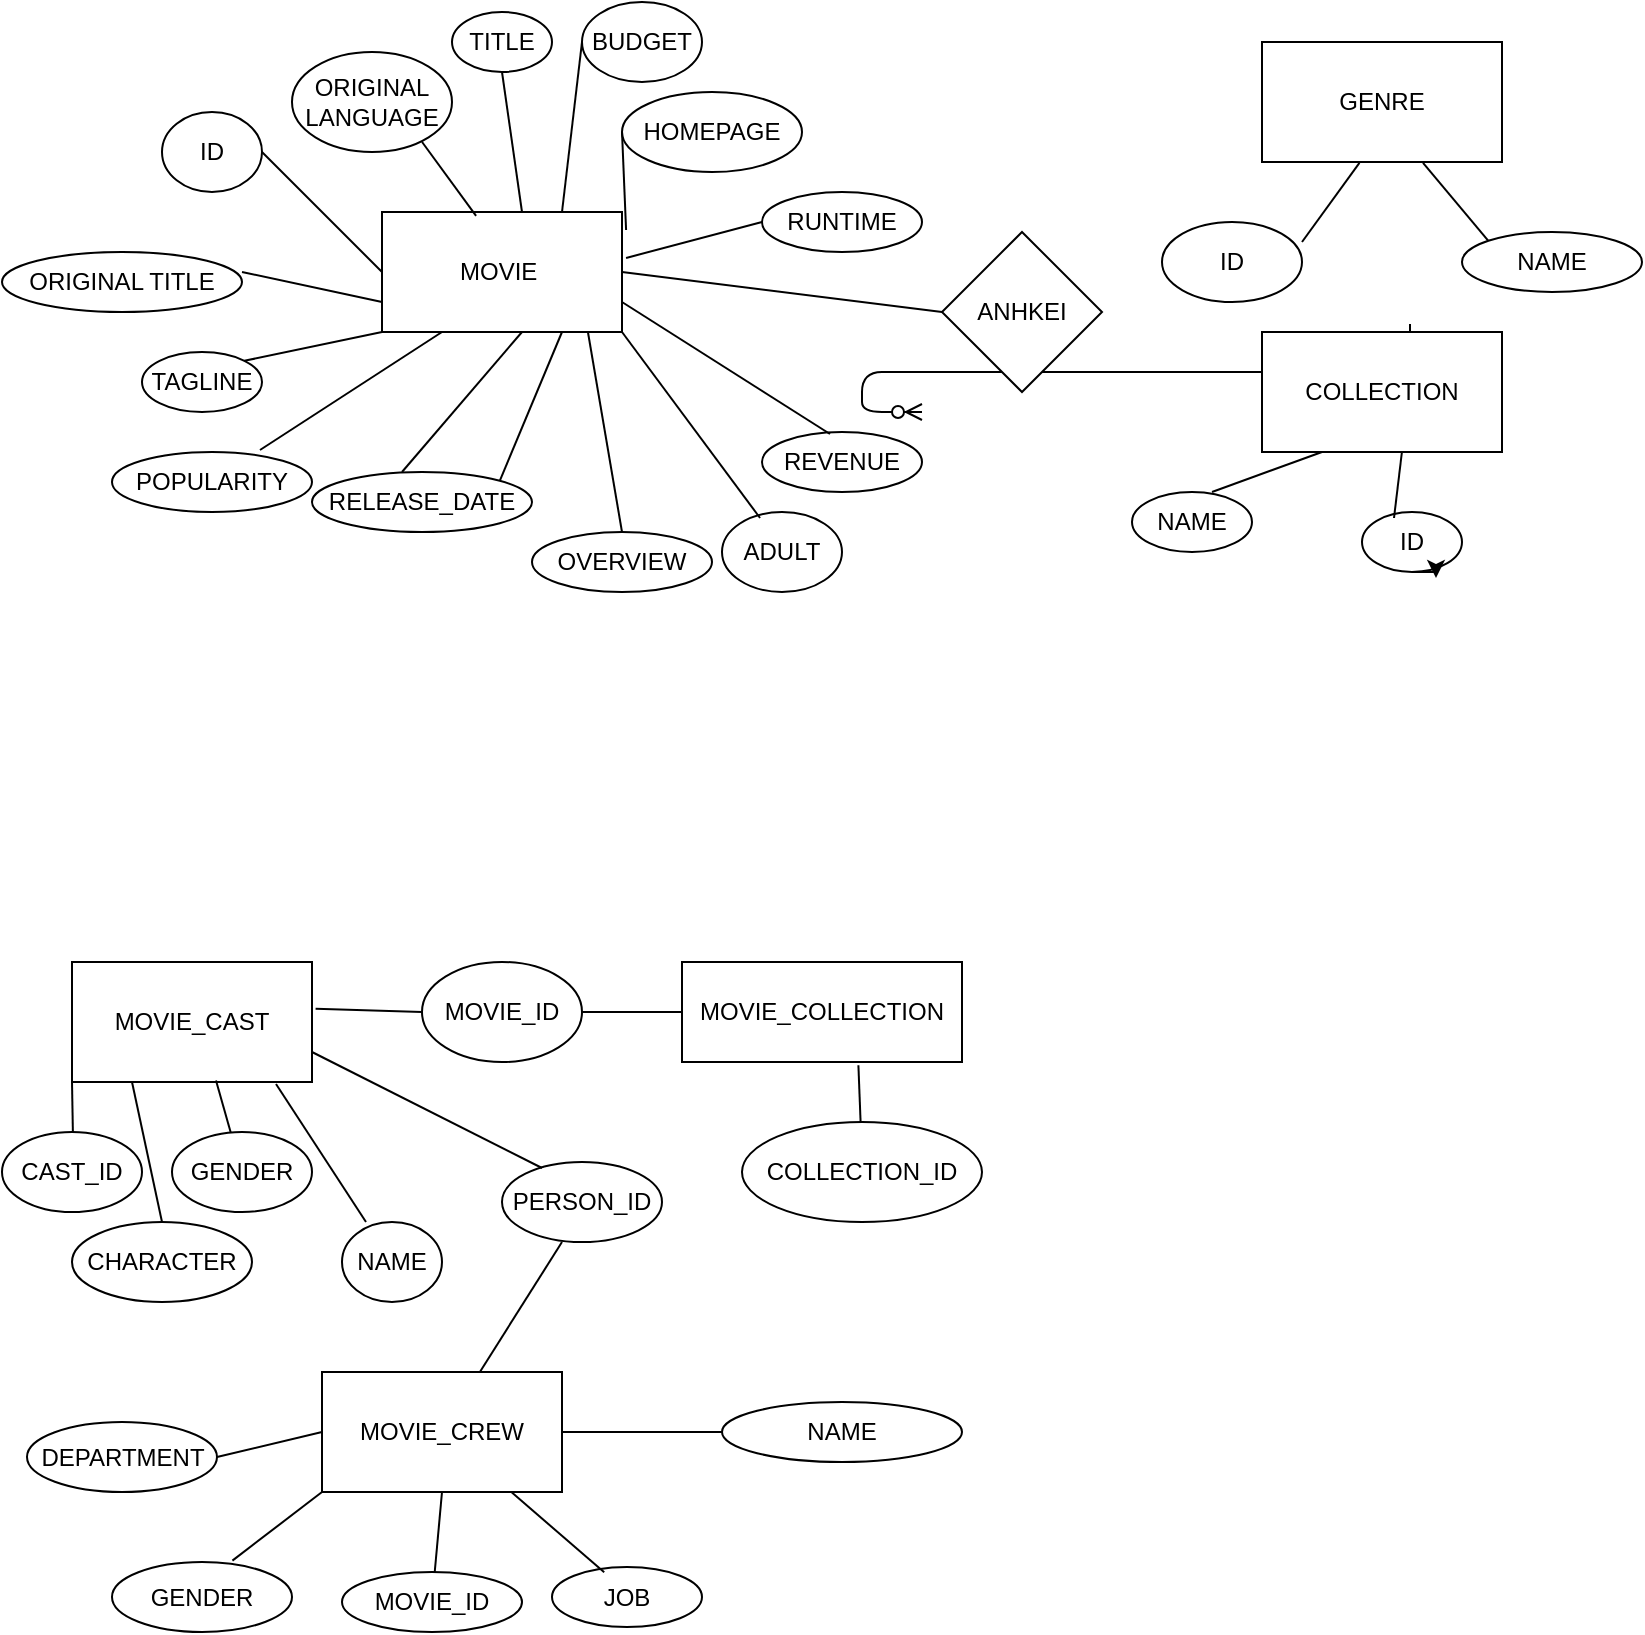 <mxfile version="18.0.3" type="github">
  <diagram id="R2lEEEUBdFMjLlhIrx00" name="Page-1">
    <mxGraphModel dx="1673" dy="896" grid="1" gridSize="10" guides="1" tooltips="1" connect="1" arrows="1" fold="1" page="1" pageScale="1" pageWidth="850" pageHeight="1100" math="0" shadow="0" extFonts="Permanent Marker^https://fonts.googleapis.com/css?family=Permanent+Marker">
      <root>
        <mxCell id="0" />
        <mxCell id="1" parent="0" />
        <mxCell id="C-vyLk0tnHw3VtMMgP7b-12" value="" style="edgeStyle=entityRelationEdgeStyle;endArrow=ERzeroToMany;startArrow=ERone;endFill=1;startFill=0;" parent="1" target="C-vyLk0tnHw3VtMMgP7b-17" edge="1">
          <mxGeometry width="100" height="100" relative="1" as="geometry">
            <mxPoint x="700" y="165" as="sourcePoint" />
            <mxPoint x="460" y="205" as="targetPoint" />
          </mxGeometry>
        </mxCell>
        <mxCell id="5iUK_qK8FwpwGGYTWvAY-1" value="MOVIE&amp;nbsp;" style="rounded=0;whiteSpace=wrap;html=1;" vertex="1" parent="1">
          <mxGeometry x="190" y="105" width="120" height="60" as="geometry" />
        </mxCell>
        <mxCell id="5iUK_qK8FwpwGGYTWvAY-2" value="ID" style="ellipse;whiteSpace=wrap;html=1;" vertex="1" parent="1">
          <mxGeometry x="80" y="55" width="50" height="40" as="geometry" />
        </mxCell>
        <mxCell id="5iUK_qK8FwpwGGYTWvAY-3" value="ADULT" style="ellipse;whiteSpace=wrap;html=1;" vertex="1" parent="1">
          <mxGeometry x="360" y="255" width="60" height="40" as="geometry" />
        </mxCell>
        <mxCell id="5iUK_qK8FwpwGGYTWvAY-5" style="edgeStyle=orthogonalEdgeStyle;rounded=0;orthogonalLoop=1;jettySize=auto;html=1;exitX=0.5;exitY=1;exitDx=0;exitDy=0;" edge="1" parent="1" source="5iUK_qK8FwpwGGYTWvAY-2" target="5iUK_qK8FwpwGGYTWvAY-2">
          <mxGeometry relative="1" as="geometry" />
        </mxCell>
        <mxCell id="5iUK_qK8FwpwGGYTWvAY-6" value="BUDGET" style="ellipse;whiteSpace=wrap;html=1;" vertex="1" parent="1">
          <mxGeometry x="290" width="60" height="40" as="geometry" />
        </mxCell>
        <mxCell id="5iUK_qK8FwpwGGYTWvAY-7" value="HOMEPAGE" style="ellipse;whiteSpace=wrap;html=1;" vertex="1" parent="1">
          <mxGeometry x="310" y="45" width="90" height="40" as="geometry" />
        </mxCell>
        <mxCell id="5iUK_qK8FwpwGGYTWvAY-8" value="ORIGINAL LANGUAGE" style="ellipse;whiteSpace=wrap;html=1;" vertex="1" parent="1">
          <mxGeometry x="145" y="25" width="80" height="50" as="geometry" />
        </mxCell>
        <mxCell id="5iUK_qK8FwpwGGYTWvAY-9" value="ORIGINAL TITLE" style="ellipse;whiteSpace=wrap;html=1;" vertex="1" parent="1">
          <mxGeometry y="125" width="120" height="30" as="geometry" />
        </mxCell>
        <mxCell id="5iUK_qK8FwpwGGYTWvAY-10" value="TITLE" style="ellipse;whiteSpace=wrap;html=1;" vertex="1" parent="1">
          <mxGeometry x="225" y="5" width="50" height="30" as="geometry" />
        </mxCell>
        <mxCell id="5iUK_qK8FwpwGGYTWvAY-11" value="TAGLINE" style="ellipse;whiteSpace=wrap;html=1;" vertex="1" parent="1">
          <mxGeometry x="70" y="175" width="60" height="30" as="geometry" />
        </mxCell>
        <mxCell id="5iUK_qK8FwpwGGYTWvAY-12" value="OVERVIEW" style="ellipse;whiteSpace=wrap;html=1;" vertex="1" parent="1">
          <mxGeometry x="265" y="265" width="90" height="30" as="geometry" />
        </mxCell>
        <mxCell id="5iUK_qK8FwpwGGYTWvAY-13" value="POPULARITY" style="ellipse;whiteSpace=wrap;html=1;" vertex="1" parent="1">
          <mxGeometry x="55" y="225" width="100" height="30" as="geometry" />
        </mxCell>
        <mxCell id="5iUK_qK8FwpwGGYTWvAY-14" value="RELEASE_DATE" style="ellipse;whiteSpace=wrap;html=1;" vertex="1" parent="1">
          <mxGeometry x="155" y="235" width="110" height="30" as="geometry" />
        </mxCell>
        <mxCell id="5iUK_qK8FwpwGGYTWvAY-15" value="REVENUE" style="ellipse;whiteSpace=wrap;html=1;" vertex="1" parent="1">
          <mxGeometry x="380" y="215" width="80" height="30" as="geometry" />
        </mxCell>
        <mxCell id="5iUK_qK8FwpwGGYTWvAY-16" value="RUNTIME" style="ellipse;whiteSpace=wrap;html=1;" vertex="1" parent="1">
          <mxGeometry x="380" y="95" width="80" height="30" as="geometry" />
        </mxCell>
        <mxCell id="5iUK_qK8FwpwGGYTWvAY-22" value="" style="endArrow=none;html=1;rounded=0;exitX=1;exitY=0;exitDx=0;exitDy=0;entryX=0;entryY=1;entryDx=0;entryDy=0;" edge="1" parent="1" source="5iUK_qK8FwpwGGYTWvAY-11" target="5iUK_qK8FwpwGGYTWvAY-1">
          <mxGeometry width="50" height="50" relative="1" as="geometry">
            <mxPoint x="200" y="235" as="sourcePoint" />
            <mxPoint x="250" y="185" as="targetPoint" />
          </mxGeometry>
        </mxCell>
        <mxCell id="5iUK_qK8FwpwGGYTWvAY-23" value="" style="endArrow=none;html=1;rounded=0;exitX=0.5;exitY=1;exitDx=0;exitDy=0;" edge="1" parent="1" source="5iUK_qK8FwpwGGYTWvAY-10">
          <mxGeometry width="50" height="50" relative="1" as="geometry">
            <mxPoint x="270" y="45" as="sourcePoint" />
            <mxPoint x="260" y="105" as="targetPoint" />
          </mxGeometry>
        </mxCell>
        <mxCell id="5iUK_qK8FwpwGGYTWvAY-24" value="" style="endArrow=none;html=1;rounded=0;exitX=0.317;exitY=0.075;exitDx=0;exitDy=0;exitPerimeter=0;entryX=1;entryY=1;entryDx=0;entryDy=0;" edge="1" parent="1" source="5iUK_qK8FwpwGGYTWvAY-3" target="5iUK_qK8FwpwGGYTWvAY-1">
          <mxGeometry width="50" height="50" relative="1" as="geometry">
            <mxPoint x="200" y="235" as="sourcePoint" />
            <mxPoint x="250" y="185" as="targetPoint" />
          </mxGeometry>
        </mxCell>
        <mxCell id="5iUK_qK8FwpwGGYTWvAY-25" value="" style="endArrow=none;html=1;rounded=0;entryX=1;entryY=0.75;entryDx=0;entryDy=0;exitX=0.425;exitY=0.033;exitDx=0;exitDy=0;exitPerimeter=0;" edge="1" parent="1" source="5iUK_qK8FwpwGGYTWvAY-15" target="5iUK_qK8FwpwGGYTWvAY-1">
          <mxGeometry width="50" height="50" relative="1" as="geometry">
            <mxPoint x="200" y="235" as="sourcePoint" />
            <mxPoint x="250" y="185" as="targetPoint" />
          </mxGeometry>
        </mxCell>
        <mxCell id="5iUK_qK8FwpwGGYTWvAY-26" value="" style="endArrow=none;html=1;rounded=0;exitX=0.74;exitY=-0.033;exitDx=0;exitDy=0;exitPerimeter=0;entryX=0.25;entryY=1;entryDx=0;entryDy=0;" edge="1" parent="1" source="5iUK_qK8FwpwGGYTWvAY-13" target="5iUK_qK8FwpwGGYTWvAY-1">
          <mxGeometry width="50" height="50" relative="1" as="geometry">
            <mxPoint x="200" y="235" as="sourcePoint" />
            <mxPoint x="250" y="185" as="targetPoint" />
          </mxGeometry>
        </mxCell>
        <mxCell id="5iUK_qK8FwpwGGYTWvAY-27" value="" style="endArrow=none;html=1;rounded=0;entryX=0.75;entryY=1;entryDx=0;entryDy=0;exitX=1;exitY=0;exitDx=0;exitDy=0;" edge="1" parent="1" source="5iUK_qK8FwpwGGYTWvAY-14" target="5iUK_qK8FwpwGGYTWvAY-1">
          <mxGeometry width="50" height="50" relative="1" as="geometry">
            <mxPoint x="200" y="235" as="sourcePoint" />
            <mxPoint x="250" y="185" as="targetPoint" />
          </mxGeometry>
        </mxCell>
        <mxCell id="5iUK_qK8FwpwGGYTWvAY-28" value="" style="endArrow=none;html=1;rounded=0;entryX=1.017;entryY=0.383;entryDx=0;entryDy=0;entryPerimeter=0;" edge="1" parent="1" target="5iUK_qK8FwpwGGYTWvAY-1">
          <mxGeometry width="50" height="50" relative="1" as="geometry">
            <mxPoint x="380" y="110" as="sourcePoint" />
            <mxPoint x="250" y="185" as="targetPoint" />
          </mxGeometry>
        </mxCell>
        <mxCell id="5iUK_qK8FwpwGGYTWvAY-29" value="" style="endArrow=none;html=1;rounded=0;entryX=0;entryY=0.5;entryDx=0;entryDy=0;exitX=1;exitY=0.5;exitDx=0;exitDy=0;" edge="1" parent="1" source="5iUK_qK8FwpwGGYTWvAY-2" target="5iUK_qK8FwpwGGYTWvAY-1">
          <mxGeometry width="50" height="50" relative="1" as="geometry">
            <mxPoint x="200" y="235" as="sourcePoint" />
            <mxPoint x="250" y="185" as="targetPoint" />
          </mxGeometry>
        </mxCell>
        <mxCell id="5iUK_qK8FwpwGGYTWvAY-30" value="" style="endArrow=none;html=1;rounded=0;entryX=0;entryY=0.75;entryDx=0;entryDy=0;" edge="1" parent="1" target="5iUK_qK8FwpwGGYTWvAY-1">
          <mxGeometry width="50" height="50" relative="1" as="geometry">
            <mxPoint x="120" y="135" as="sourcePoint" />
            <mxPoint x="180" y="145" as="targetPoint" />
          </mxGeometry>
        </mxCell>
        <mxCell id="5iUK_qK8FwpwGGYTWvAY-31" value="" style="endArrow=none;html=1;rounded=0;entryX=0;entryY=0.5;entryDx=0;entryDy=0;exitX=0.75;exitY=0;exitDx=0;exitDy=0;" edge="1" parent="1" source="5iUK_qK8FwpwGGYTWvAY-1" target="5iUK_qK8FwpwGGYTWvAY-6">
          <mxGeometry width="50" height="50" relative="1" as="geometry">
            <mxPoint x="200" y="335" as="sourcePoint" />
            <mxPoint x="250" y="285" as="targetPoint" />
          </mxGeometry>
        </mxCell>
        <mxCell id="5iUK_qK8FwpwGGYTWvAY-32" value="" style="endArrow=none;html=1;rounded=0;entryX=0;entryY=0.5;entryDx=0;entryDy=0;exitX=1.017;exitY=0.15;exitDx=0;exitDy=0;exitPerimeter=0;" edge="1" parent="1" source="5iUK_qK8FwpwGGYTWvAY-1" target="5iUK_qK8FwpwGGYTWvAY-7">
          <mxGeometry width="50" height="50" relative="1" as="geometry">
            <mxPoint x="200" y="335" as="sourcePoint" />
            <mxPoint x="250" y="285" as="targetPoint" />
          </mxGeometry>
        </mxCell>
        <mxCell id="5iUK_qK8FwpwGGYTWvAY-33" value="" style="endArrow=none;html=1;rounded=0;" edge="1" parent="1">
          <mxGeometry width="50" height="50" relative="1" as="geometry">
            <mxPoint x="200" y="235" as="sourcePoint" />
            <mxPoint x="260" y="165" as="targetPoint" />
          </mxGeometry>
        </mxCell>
        <mxCell id="5iUK_qK8FwpwGGYTWvAY-35" value="" style="endArrow=none;html=1;rounded=0;entryX=0.5;entryY=0;entryDx=0;entryDy=0;exitX=0.858;exitY=1;exitDx=0;exitDy=0;exitPerimeter=0;" edge="1" parent="1" source="5iUK_qK8FwpwGGYTWvAY-1" target="5iUK_qK8FwpwGGYTWvAY-12">
          <mxGeometry width="50" height="50" relative="1" as="geometry">
            <mxPoint x="200" y="235" as="sourcePoint" />
            <mxPoint x="250" y="185" as="targetPoint" />
          </mxGeometry>
        </mxCell>
        <mxCell id="5iUK_qK8FwpwGGYTWvAY-36" value="" style="endArrow=none;html=1;rounded=0;entryX=0.813;entryY=0.9;entryDx=0;entryDy=0;entryPerimeter=0;exitX=0.392;exitY=0.033;exitDx=0;exitDy=0;exitPerimeter=0;" edge="1" parent="1" source="5iUK_qK8FwpwGGYTWvAY-1" target="5iUK_qK8FwpwGGYTWvAY-8">
          <mxGeometry width="50" height="50" relative="1" as="geometry">
            <mxPoint x="200" y="235" as="sourcePoint" />
            <mxPoint x="250" y="185" as="targetPoint" />
          </mxGeometry>
        </mxCell>
        <mxCell id="5iUK_qK8FwpwGGYTWvAY-37" value="COLLECTION" style="rounded=0;whiteSpace=wrap;html=1;" vertex="1" parent="1">
          <mxGeometry x="630" y="165" width="120" height="60" as="geometry" />
        </mxCell>
        <mxCell id="5iUK_qK8FwpwGGYTWvAY-38" value="ID" style="ellipse;whiteSpace=wrap;html=1;" vertex="1" parent="1">
          <mxGeometry x="680" y="255" width="50" height="30" as="geometry" />
        </mxCell>
        <mxCell id="5iUK_qK8FwpwGGYTWvAY-39" value="NAME" style="ellipse;whiteSpace=wrap;html=1;" vertex="1" parent="1">
          <mxGeometry x="565" y="245" width="60" height="30" as="geometry" />
        </mxCell>
        <mxCell id="5iUK_qK8FwpwGGYTWvAY-40" value="" style="endArrow=none;html=1;rounded=0;exitX=0.5;exitY=0;exitDx=0;exitDy=0;entryX=0.25;entryY=1;entryDx=0;entryDy=0;" edge="1" parent="1" target="5iUK_qK8FwpwGGYTWvAY-37">
          <mxGeometry width="50" height="50" relative="1" as="geometry">
            <mxPoint x="605" y="245" as="sourcePoint" />
            <mxPoint x="675" y="155" as="targetPoint" />
          </mxGeometry>
        </mxCell>
        <mxCell id="5iUK_qK8FwpwGGYTWvAY-42" style="edgeStyle=orthogonalEdgeStyle;rounded=0;orthogonalLoop=1;jettySize=auto;html=1;exitX=0.5;exitY=1;exitDx=0;exitDy=0;" edge="1" parent="1" source="5iUK_qK8FwpwGGYTWvAY-38" target="5iUK_qK8FwpwGGYTWvAY-38">
          <mxGeometry relative="1" as="geometry" />
        </mxCell>
        <mxCell id="5iUK_qK8FwpwGGYTWvAY-43" value="" style="endArrow=none;html=1;rounded=0;exitX=0.583;exitY=1;exitDx=0;exitDy=0;entryX=0.32;entryY=0.1;entryDx=0;entryDy=0;exitPerimeter=0;entryPerimeter=0;" edge="1" parent="1" source="5iUK_qK8FwpwGGYTWvAY-37" target="5iUK_qK8FwpwGGYTWvAY-38">
          <mxGeometry width="50" height="50" relative="1" as="geometry">
            <mxPoint x="625" y="205" as="sourcePoint" />
            <mxPoint x="685" y="245" as="targetPoint" />
          </mxGeometry>
        </mxCell>
        <mxCell id="5iUK_qK8FwpwGGYTWvAY-44" style="edgeStyle=orthogonalEdgeStyle;rounded=0;orthogonalLoop=1;jettySize=auto;html=1;exitX=0.5;exitY=1;exitDx=0;exitDy=0;entryX=0.74;entryY=1.1;entryDx=0;entryDy=0;entryPerimeter=0;" edge="1" parent="1" source="5iUK_qK8FwpwGGYTWvAY-38" target="5iUK_qK8FwpwGGYTWvAY-38">
          <mxGeometry relative="1" as="geometry" />
        </mxCell>
        <mxCell id="5iUK_qK8FwpwGGYTWvAY-45" value="ANHKEI" style="rhombus;whiteSpace=wrap;html=1;" vertex="1" parent="1">
          <mxGeometry x="470" y="115" width="80" height="80" as="geometry" />
        </mxCell>
        <mxCell id="5iUK_qK8FwpwGGYTWvAY-46" value="" style="endArrow=none;html=1;rounded=0;entryX=0;entryY=0.5;entryDx=0;entryDy=0;exitX=1;exitY=0.5;exitDx=0;exitDy=0;" edge="1" parent="1" source="5iUK_qK8FwpwGGYTWvAY-1" target="5iUK_qK8FwpwGGYTWvAY-45">
          <mxGeometry width="50" height="50" relative="1" as="geometry">
            <mxPoint x="400" y="400" as="sourcePoint" />
            <mxPoint x="450" y="350" as="targetPoint" />
          </mxGeometry>
        </mxCell>
        <mxCell id="5iUK_qK8FwpwGGYTWvAY-48" value="MOVIE_CAST" style="rounded=0;whiteSpace=wrap;html=1;" vertex="1" parent="1">
          <mxGeometry x="35" y="480" width="120" height="60" as="geometry" />
        </mxCell>
        <mxCell id="5iUK_qK8FwpwGGYTWvAY-49" value="MOVIE_ID" style="ellipse;whiteSpace=wrap;html=1;" vertex="1" parent="1">
          <mxGeometry x="210" y="480" width="80" height="50" as="geometry" />
        </mxCell>
        <mxCell id="5iUK_qK8FwpwGGYTWvAY-50" value="CAST_ID" style="ellipse;whiteSpace=wrap;html=1;" vertex="1" parent="1">
          <mxGeometry y="565" width="70" height="40" as="geometry" />
        </mxCell>
        <mxCell id="5iUK_qK8FwpwGGYTWvAY-51" value="CHARACTER" style="ellipse;whiteSpace=wrap;html=1;" vertex="1" parent="1">
          <mxGeometry x="35" y="610" width="90" height="40" as="geometry" />
        </mxCell>
        <mxCell id="5iUK_qK8FwpwGGYTWvAY-52" value="GENDER" style="ellipse;whiteSpace=wrap;html=1;" vertex="1" parent="1">
          <mxGeometry x="85" y="565" width="70" height="40" as="geometry" />
        </mxCell>
        <mxCell id="5iUK_qK8FwpwGGYTWvAY-53" value="PERSON_ID" style="ellipse;whiteSpace=wrap;html=1;" vertex="1" parent="1">
          <mxGeometry x="250" y="580" width="80" height="40" as="geometry" />
        </mxCell>
        <mxCell id="5iUK_qK8FwpwGGYTWvAY-54" value="NAME" style="ellipse;whiteSpace=wrap;html=1;" vertex="1" parent="1">
          <mxGeometry x="170" y="610" width="50" height="40" as="geometry" />
        </mxCell>
        <mxCell id="5iUK_qK8FwpwGGYTWvAY-55" value="" style="endArrow=none;html=1;rounded=0;entryX=0;entryY=1;entryDx=0;entryDy=0;" edge="1" parent="1" source="5iUK_qK8FwpwGGYTWvAY-50" target="5iUK_qK8FwpwGGYTWvAY-48">
          <mxGeometry width="50" height="50" relative="1" as="geometry">
            <mxPoint x="40" y="590" as="sourcePoint" />
            <mxPoint x="115" y="440" as="targetPoint" />
            <Array as="points" />
          </mxGeometry>
        </mxCell>
        <mxCell id="5iUK_qK8FwpwGGYTWvAY-56" value="" style="endArrow=none;html=1;rounded=0;entryX=0.25;entryY=1;entryDx=0;entryDy=0;exitX=0.5;exitY=0;exitDx=0;exitDy=0;" edge="1" parent="1" source="5iUK_qK8FwpwGGYTWvAY-51" target="5iUK_qK8FwpwGGYTWvAY-48">
          <mxGeometry width="50" height="50" relative="1" as="geometry">
            <mxPoint x="65" y="490" as="sourcePoint" />
            <mxPoint x="115" y="440" as="targetPoint" />
          </mxGeometry>
        </mxCell>
        <mxCell id="5iUK_qK8FwpwGGYTWvAY-57" value="" style="endArrow=none;html=1;rounded=0;entryX=0;entryY=0.5;entryDx=0;entryDy=0;exitX=1.015;exitY=0.39;exitDx=0;exitDy=0;exitPerimeter=0;" edge="1" parent="1" source="5iUK_qK8FwpwGGYTWvAY-48" target="5iUK_qK8FwpwGGYTWvAY-49">
          <mxGeometry width="50" height="50" relative="1" as="geometry">
            <mxPoint x="65" y="490" as="sourcePoint" />
            <mxPoint x="115" y="440" as="targetPoint" />
          </mxGeometry>
        </mxCell>
        <mxCell id="5iUK_qK8FwpwGGYTWvAY-60" value="" style="endArrow=none;html=1;rounded=0;entryX=0.24;entryY=0;entryDx=0;entryDy=0;entryPerimeter=0;exitX=0.85;exitY=1.017;exitDx=0;exitDy=0;exitPerimeter=0;" edge="1" parent="1" source="5iUK_qK8FwpwGGYTWvAY-48" target="5iUK_qK8FwpwGGYTWvAY-54">
          <mxGeometry width="50" height="50" relative="1" as="geometry">
            <mxPoint x="65" y="490" as="sourcePoint" />
            <mxPoint x="115" y="440" as="targetPoint" />
          </mxGeometry>
        </mxCell>
        <mxCell id="5iUK_qK8FwpwGGYTWvAY-61" value="" style="endArrow=none;html=1;rounded=0;entryX=0.25;entryY=0.075;entryDx=0;entryDy=0;entryPerimeter=0;exitX=1;exitY=0.75;exitDx=0;exitDy=0;" edge="1" parent="1" source="5iUK_qK8FwpwGGYTWvAY-48" target="5iUK_qK8FwpwGGYTWvAY-53">
          <mxGeometry width="50" height="50" relative="1" as="geometry">
            <mxPoint x="65" y="490" as="sourcePoint" />
            <mxPoint x="115" y="440" as="targetPoint" />
          </mxGeometry>
        </mxCell>
        <mxCell id="5iUK_qK8FwpwGGYTWvAY-62" value="GENRE" style="rounded=0;whiteSpace=wrap;html=1;" vertex="1" parent="1">
          <mxGeometry x="630" y="20" width="120" height="60" as="geometry" />
        </mxCell>
        <mxCell id="5iUK_qK8FwpwGGYTWvAY-63" value="ID" style="ellipse;whiteSpace=wrap;html=1;" vertex="1" parent="1">
          <mxGeometry x="580" y="110" width="70" height="40" as="geometry" />
        </mxCell>
        <mxCell id="5iUK_qK8FwpwGGYTWvAY-64" value="NAME" style="ellipse;whiteSpace=wrap;html=1;" vertex="1" parent="1">
          <mxGeometry x="730" y="115" width="90" height="30" as="geometry" />
        </mxCell>
        <mxCell id="5iUK_qK8FwpwGGYTWvAY-65" value="" style="endArrow=none;html=1;rounded=0;entryX=0.406;entryY=1.008;entryDx=0;entryDy=0;entryPerimeter=0;" edge="1" parent="1" target="5iUK_qK8FwpwGGYTWvAY-62">
          <mxGeometry width="50" height="50" relative="1" as="geometry">
            <mxPoint x="650" y="120" as="sourcePoint" />
            <mxPoint x="610" y="120" as="targetPoint" />
          </mxGeometry>
        </mxCell>
        <mxCell id="5iUK_qK8FwpwGGYTWvAY-66" value="" style="endArrow=none;html=1;rounded=0;exitX=0;exitY=0;exitDx=0;exitDy=0;entryX=0.671;entryY=1.008;entryDx=0;entryDy=0;entryPerimeter=0;" edge="1" parent="1" source="5iUK_qK8FwpwGGYTWvAY-64" target="5iUK_qK8FwpwGGYTWvAY-62">
          <mxGeometry width="50" height="50" relative="1" as="geometry">
            <mxPoint x="560" y="170" as="sourcePoint" />
            <mxPoint x="610" y="120" as="targetPoint" />
          </mxGeometry>
        </mxCell>
        <mxCell id="5iUK_qK8FwpwGGYTWvAY-67" value="MOVIE_COLLECTION" style="rounded=0;whiteSpace=wrap;html=1;" vertex="1" parent="1">
          <mxGeometry x="340" y="480" width="140" height="50" as="geometry" />
        </mxCell>
        <mxCell id="5iUK_qK8FwpwGGYTWvAY-68" value="COLLECTION_ID" style="ellipse;whiteSpace=wrap;html=1;" vertex="1" parent="1">
          <mxGeometry x="370" y="560" width="120" height="50" as="geometry" />
        </mxCell>
        <mxCell id="5iUK_qK8FwpwGGYTWvAY-69" value="" style="endArrow=none;html=1;rounded=0;exitX=0.63;exitY=1.033;exitDx=0;exitDy=0;exitPerimeter=0;" edge="1" parent="1" source="5iUK_qK8FwpwGGYTWvAY-67" target="5iUK_qK8FwpwGGYTWvAY-68">
          <mxGeometry width="50" height="50" relative="1" as="geometry">
            <mxPoint x="360" y="390" as="sourcePoint" />
            <mxPoint x="410" y="340" as="targetPoint" />
          </mxGeometry>
        </mxCell>
        <mxCell id="5iUK_qK8FwpwGGYTWvAY-71" value="" style="endArrow=none;html=1;rounded=0;entryX=0;entryY=0.5;entryDx=0;entryDy=0;exitX=1;exitY=0.5;exitDx=0;exitDy=0;" edge="1" parent="1" source="5iUK_qK8FwpwGGYTWvAY-49" target="5iUK_qK8FwpwGGYTWvAY-67">
          <mxGeometry width="50" height="50" relative="1" as="geometry">
            <mxPoint x="360" y="390" as="sourcePoint" />
            <mxPoint x="410" y="340" as="targetPoint" />
          </mxGeometry>
        </mxCell>
        <mxCell id="5iUK_qK8FwpwGGYTWvAY-73" value="" style="endArrow=none;html=1;rounded=0;entryX=0.6;entryY=0.988;entryDx=0;entryDy=0;entryPerimeter=0;" edge="1" parent="1" source="5iUK_qK8FwpwGGYTWvAY-52" target="5iUK_qK8FwpwGGYTWvAY-48">
          <mxGeometry width="50" height="50" relative="1" as="geometry">
            <mxPoint x="360" y="510" as="sourcePoint" />
            <mxPoint x="410" y="460" as="targetPoint" />
          </mxGeometry>
        </mxCell>
        <mxCell id="5iUK_qK8FwpwGGYTWvAY-75" value="MOVIE_CREW" style="rounded=0;whiteSpace=wrap;html=1;" vertex="1" parent="1">
          <mxGeometry x="160" y="685" width="120" height="60" as="geometry" />
        </mxCell>
        <mxCell id="5iUK_qK8FwpwGGYTWvAY-76" value="MOVIE_ID" style="ellipse;whiteSpace=wrap;html=1;" vertex="1" parent="1">
          <mxGeometry x="170" y="785" width="90" height="30" as="geometry" />
        </mxCell>
        <mxCell id="5iUK_qK8FwpwGGYTWvAY-77" value="DEPARTMENT" style="ellipse;whiteSpace=wrap;html=1;" vertex="1" parent="1">
          <mxGeometry x="12.5" y="710" width="95" height="35" as="geometry" />
        </mxCell>
        <mxCell id="5iUK_qK8FwpwGGYTWvAY-78" value="GENDER" style="ellipse;whiteSpace=wrap;html=1;" vertex="1" parent="1">
          <mxGeometry x="55" y="780" width="90" height="35" as="geometry" />
        </mxCell>
        <mxCell id="5iUK_qK8FwpwGGYTWvAY-80" value="JOB" style="ellipse;whiteSpace=wrap;html=1;" vertex="1" parent="1">
          <mxGeometry x="275" y="782.5" width="75" height="30" as="geometry" />
        </mxCell>
        <mxCell id="5iUK_qK8FwpwGGYTWvAY-81" value="NAME" style="ellipse;whiteSpace=wrap;html=1;" vertex="1" parent="1">
          <mxGeometry x="360" y="700" width="120" height="30" as="geometry" />
        </mxCell>
        <mxCell id="5iUK_qK8FwpwGGYTWvAY-82" value="" style="endArrow=none;html=1;rounded=0;" edge="1" parent="1" target="5iUK_qK8FwpwGGYTWvAY-75">
          <mxGeometry width="50" height="50" relative="1" as="geometry">
            <mxPoint x="280" y="620" as="sourcePoint" />
            <mxPoint x="410" y="460" as="targetPoint" />
          </mxGeometry>
        </mxCell>
        <mxCell id="5iUK_qK8FwpwGGYTWvAY-83" value="" style="endArrow=none;html=1;rounded=0;entryX=1;entryY=0.5;entryDx=0;entryDy=0;exitX=0;exitY=0.5;exitDx=0;exitDy=0;" edge="1" parent="1" source="5iUK_qK8FwpwGGYTWvAY-75" target="5iUK_qK8FwpwGGYTWvAY-77">
          <mxGeometry width="50" height="50" relative="1" as="geometry">
            <mxPoint x="360" y="510" as="sourcePoint" />
            <mxPoint x="410" y="460" as="targetPoint" />
          </mxGeometry>
        </mxCell>
        <mxCell id="5iUK_qK8FwpwGGYTWvAY-84" value="" style="endArrow=none;html=1;rounded=0;entryX=0.669;entryY=-0.02;entryDx=0;entryDy=0;entryPerimeter=0;exitX=0;exitY=1;exitDx=0;exitDy=0;" edge="1" parent="1" source="5iUK_qK8FwpwGGYTWvAY-75" target="5iUK_qK8FwpwGGYTWvAY-78">
          <mxGeometry width="50" height="50" relative="1" as="geometry">
            <mxPoint x="360" y="510" as="sourcePoint" />
            <mxPoint x="410" y="460" as="targetPoint" />
          </mxGeometry>
        </mxCell>
        <mxCell id="5iUK_qK8FwpwGGYTWvAY-85" value="" style="endArrow=none;html=1;rounded=0;exitX=0.5;exitY=1;exitDx=0;exitDy=0;" edge="1" parent="1" source="5iUK_qK8FwpwGGYTWvAY-75" target="5iUK_qK8FwpwGGYTWvAY-76">
          <mxGeometry width="50" height="50" relative="1" as="geometry">
            <mxPoint x="360" y="510" as="sourcePoint" />
            <mxPoint x="410" y="460" as="targetPoint" />
          </mxGeometry>
        </mxCell>
        <mxCell id="5iUK_qK8FwpwGGYTWvAY-86" value="" style="endArrow=none;html=1;rounded=0;entryX=0.348;entryY=0.089;entryDx=0;entryDy=0;entryPerimeter=0;" edge="1" parent="1" source="5iUK_qK8FwpwGGYTWvAY-75" target="5iUK_qK8FwpwGGYTWvAY-80">
          <mxGeometry width="50" height="50" relative="1" as="geometry">
            <mxPoint x="360" y="510" as="sourcePoint" />
            <mxPoint x="410" y="460" as="targetPoint" />
          </mxGeometry>
        </mxCell>
        <mxCell id="5iUK_qK8FwpwGGYTWvAY-87" value="" style="endArrow=none;html=1;rounded=0;entryX=0;entryY=0.5;entryDx=0;entryDy=0;exitX=1;exitY=0.5;exitDx=0;exitDy=0;" edge="1" parent="1" source="5iUK_qK8FwpwGGYTWvAY-75" target="5iUK_qK8FwpwGGYTWvAY-81">
          <mxGeometry width="50" height="50" relative="1" as="geometry">
            <mxPoint x="360" y="510" as="sourcePoint" />
            <mxPoint x="410" y="460" as="targetPoint" />
          </mxGeometry>
        </mxCell>
      </root>
    </mxGraphModel>
  </diagram>
</mxfile>
